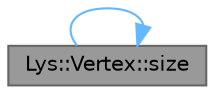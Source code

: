 digraph "Lys::Vertex::size"
{
 // LATEX_PDF_SIZE
  bgcolor="transparent";
  edge [fontname=Helvetica,fontsize=10,labelfontname=Helvetica,labelfontsize=10];
  node [fontname=Helvetica,fontsize=10,shape=box,height=0.2,width=0.4];
  rankdir="LR";
  Node1 [id="Node000001",label="Lys::Vertex::size",height=0.2,width=0.4,color="gray40", fillcolor="grey60", style="filled", fontcolor="black",tooltip="Gets the size of the 2D array."];
  Node1 -> Node1 [id="edge1_Node000001_Node000001",color="steelblue1",style="solid",tooltip=" "];
}
